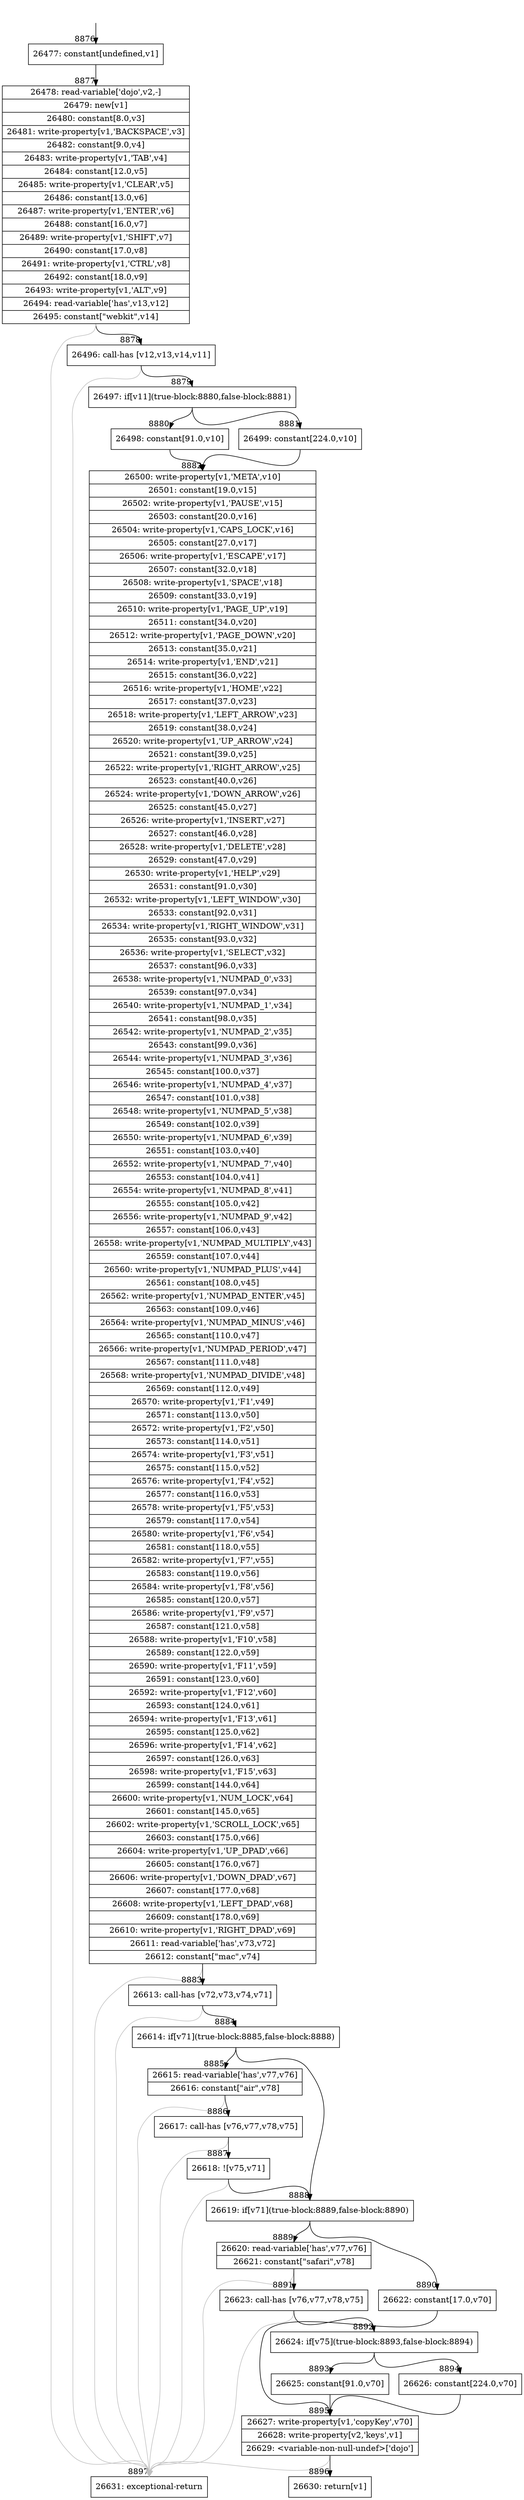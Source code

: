 digraph {
rankdir="TD"
BB_entry599[shape=none,label=""];
BB_entry599 -> BB8876 [tailport=s, headport=n, headlabel="    8876"]
BB8876 [shape=record label="{26477: constant[undefined,v1]}" ] 
BB8876 -> BB8877 [tailport=s, headport=n, headlabel="      8877"]
BB8877 [shape=record label="{26478: read-variable['dojo',v2,-]|26479: new[v1]|26480: constant[8.0,v3]|26481: write-property[v1,'BACKSPACE',v3]|26482: constant[9.0,v4]|26483: write-property[v1,'TAB',v4]|26484: constant[12.0,v5]|26485: write-property[v1,'CLEAR',v5]|26486: constant[13.0,v6]|26487: write-property[v1,'ENTER',v6]|26488: constant[16.0,v7]|26489: write-property[v1,'SHIFT',v7]|26490: constant[17.0,v8]|26491: write-property[v1,'CTRL',v8]|26492: constant[18.0,v9]|26493: write-property[v1,'ALT',v9]|26494: read-variable['has',v13,v12]|26495: constant[\"webkit\",v14]}" ] 
BB8877 -> BB8878 [tailport=s, headport=n, headlabel="      8878"]
BB8877 -> BB8897 [tailport=s, headport=n, color=gray, headlabel="      8897"]
BB8878 [shape=record label="{26496: call-has [v12,v13,v14,v11]}" ] 
BB8878 -> BB8879 [tailport=s, headport=n, headlabel="      8879"]
BB8878 -> BB8897 [tailport=s, headport=n, color=gray]
BB8879 [shape=record label="{26497: if[v11](true-block:8880,false-block:8881)}" ] 
BB8879 -> BB8880 [tailport=s, headport=n, headlabel="      8880"]
BB8879 -> BB8881 [tailport=s, headport=n, headlabel="      8881"]
BB8880 [shape=record label="{26498: constant[91.0,v10]}" ] 
BB8880 -> BB8882 [tailport=s, headport=n, headlabel="      8882"]
BB8881 [shape=record label="{26499: constant[224.0,v10]}" ] 
BB8881 -> BB8882 [tailport=s, headport=n]
BB8882 [shape=record label="{26500: write-property[v1,'META',v10]|26501: constant[19.0,v15]|26502: write-property[v1,'PAUSE',v15]|26503: constant[20.0,v16]|26504: write-property[v1,'CAPS_LOCK',v16]|26505: constant[27.0,v17]|26506: write-property[v1,'ESCAPE',v17]|26507: constant[32.0,v18]|26508: write-property[v1,'SPACE',v18]|26509: constant[33.0,v19]|26510: write-property[v1,'PAGE_UP',v19]|26511: constant[34.0,v20]|26512: write-property[v1,'PAGE_DOWN',v20]|26513: constant[35.0,v21]|26514: write-property[v1,'END',v21]|26515: constant[36.0,v22]|26516: write-property[v1,'HOME',v22]|26517: constant[37.0,v23]|26518: write-property[v1,'LEFT_ARROW',v23]|26519: constant[38.0,v24]|26520: write-property[v1,'UP_ARROW',v24]|26521: constant[39.0,v25]|26522: write-property[v1,'RIGHT_ARROW',v25]|26523: constant[40.0,v26]|26524: write-property[v1,'DOWN_ARROW',v26]|26525: constant[45.0,v27]|26526: write-property[v1,'INSERT',v27]|26527: constant[46.0,v28]|26528: write-property[v1,'DELETE',v28]|26529: constant[47.0,v29]|26530: write-property[v1,'HELP',v29]|26531: constant[91.0,v30]|26532: write-property[v1,'LEFT_WINDOW',v30]|26533: constant[92.0,v31]|26534: write-property[v1,'RIGHT_WINDOW',v31]|26535: constant[93.0,v32]|26536: write-property[v1,'SELECT',v32]|26537: constant[96.0,v33]|26538: write-property[v1,'NUMPAD_0',v33]|26539: constant[97.0,v34]|26540: write-property[v1,'NUMPAD_1',v34]|26541: constant[98.0,v35]|26542: write-property[v1,'NUMPAD_2',v35]|26543: constant[99.0,v36]|26544: write-property[v1,'NUMPAD_3',v36]|26545: constant[100.0,v37]|26546: write-property[v1,'NUMPAD_4',v37]|26547: constant[101.0,v38]|26548: write-property[v1,'NUMPAD_5',v38]|26549: constant[102.0,v39]|26550: write-property[v1,'NUMPAD_6',v39]|26551: constant[103.0,v40]|26552: write-property[v1,'NUMPAD_7',v40]|26553: constant[104.0,v41]|26554: write-property[v1,'NUMPAD_8',v41]|26555: constant[105.0,v42]|26556: write-property[v1,'NUMPAD_9',v42]|26557: constant[106.0,v43]|26558: write-property[v1,'NUMPAD_MULTIPLY',v43]|26559: constant[107.0,v44]|26560: write-property[v1,'NUMPAD_PLUS',v44]|26561: constant[108.0,v45]|26562: write-property[v1,'NUMPAD_ENTER',v45]|26563: constant[109.0,v46]|26564: write-property[v1,'NUMPAD_MINUS',v46]|26565: constant[110.0,v47]|26566: write-property[v1,'NUMPAD_PERIOD',v47]|26567: constant[111.0,v48]|26568: write-property[v1,'NUMPAD_DIVIDE',v48]|26569: constant[112.0,v49]|26570: write-property[v1,'F1',v49]|26571: constant[113.0,v50]|26572: write-property[v1,'F2',v50]|26573: constant[114.0,v51]|26574: write-property[v1,'F3',v51]|26575: constant[115.0,v52]|26576: write-property[v1,'F4',v52]|26577: constant[116.0,v53]|26578: write-property[v1,'F5',v53]|26579: constant[117.0,v54]|26580: write-property[v1,'F6',v54]|26581: constant[118.0,v55]|26582: write-property[v1,'F7',v55]|26583: constant[119.0,v56]|26584: write-property[v1,'F8',v56]|26585: constant[120.0,v57]|26586: write-property[v1,'F9',v57]|26587: constant[121.0,v58]|26588: write-property[v1,'F10',v58]|26589: constant[122.0,v59]|26590: write-property[v1,'F11',v59]|26591: constant[123.0,v60]|26592: write-property[v1,'F12',v60]|26593: constant[124.0,v61]|26594: write-property[v1,'F13',v61]|26595: constant[125.0,v62]|26596: write-property[v1,'F14',v62]|26597: constant[126.0,v63]|26598: write-property[v1,'F15',v63]|26599: constant[144.0,v64]|26600: write-property[v1,'NUM_LOCK',v64]|26601: constant[145.0,v65]|26602: write-property[v1,'SCROLL_LOCK',v65]|26603: constant[175.0,v66]|26604: write-property[v1,'UP_DPAD',v66]|26605: constant[176.0,v67]|26606: write-property[v1,'DOWN_DPAD',v67]|26607: constant[177.0,v68]|26608: write-property[v1,'LEFT_DPAD',v68]|26609: constant[178.0,v69]|26610: write-property[v1,'RIGHT_DPAD',v69]|26611: read-variable['has',v73,v72]|26612: constant[\"mac\",v74]}" ] 
BB8882 -> BB8883 [tailport=s, headport=n, headlabel="      8883"]
BB8882 -> BB8897 [tailport=s, headport=n, color=gray]
BB8883 [shape=record label="{26613: call-has [v72,v73,v74,v71]}" ] 
BB8883 -> BB8884 [tailport=s, headport=n, headlabel="      8884"]
BB8883 -> BB8897 [tailport=s, headport=n, color=gray]
BB8884 [shape=record label="{26614: if[v71](true-block:8885,false-block:8888)}" ] 
BB8884 -> BB8888 [tailport=s, headport=n, headlabel="      8888"]
BB8884 -> BB8885 [tailport=s, headport=n, headlabel="      8885"]
BB8885 [shape=record label="{26615: read-variable['has',v77,v76]|26616: constant[\"air\",v78]}" ] 
BB8885 -> BB8886 [tailport=s, headport=n, headlabel="      8886"]
BB8885 -> BB8897 [tailport=s, headport=n, color=gray]
BB8886 [shape=record label="{26617: call-has [v76,v77,v78,v75]}" ] 
BB8886 -> BB8887 [tailport=s, headport=n, headlabel="      8887"]
BB8886 -> BB8897 [tailport=s, headport=n, color=gray]
BB8887 [shape=record label="{26618: ![v75,v71]}" ] 
BB8887 -> BB8888 [tailport=s, headport=n]
BB8887 -> BB8897 [tailport=s, headport=n, color=gray]
BB8888 [shape=record label="{26619: if[v71](true-block:8889,false-block:8890)}" ] 
BB8888 -> BB8889 [tailport=s, headport=n, headlabel="      8889"]
BB8888 -> BB8890 [tailport=s, headport=n, headlabel="      8890"]
BB8889 [shape=record label="{26620: read-variable['has',v77,v76]|26621: constant[\"safari\",v78]}" ] 
BB8889 -> BB8891 [tailport=s, headport=n, headlabel="      8891"]
BB8889 -> BB8897 [tailport=s, headport=n, color=gray]
BB8890 [shape=record label="{26622: constant[17.0,v70]}" ] 
BB8890 -> BB8895 [tailport=s, headport=n, headlabel="      8895"]
BB8891 [shape=record label="{26623: call-has [v76,v77,v78,v75]}" ] 
BB8891 -> BB8892 [tailport=s, headport=n, headlabel="      8892"]
BB8891 -> BB8897 [tailport=s, headport=n, color=gray]
BB8892 [shape=record label="{26624: if[v75](true-block:8893,false-block:8894)}" ] 
BB8892 -> BB8893 [tailport=s, headport=n, headlabel="      8893"]
BB8892 -> BB8894 [tailport=s, headport=n, headlabel="      8894"]
BB8893 [shape=record label="{26625: constant[91.0,v70]}" ] 
BB8893 -> BB8895 [tailport=s, headport=n]
BB8894 [shape=record label="{26626: constant[224.0,v70]}" ] 
BB8894 -> BB8895 [tailport=s, headport=n]
BB8895 [shape=record label="{26627: write-property[v1,'copyKey',v70]|26628: write-property[v2,'keys',v1]|26629: \<variable-non-null-undef\>['dojo']}" ] 
BB8895 -> BB8896 [tailport=s, headport=n, headlabel="      8896"]
BB8895 -> BB8897 [tailport=s, headport=n, color=gray]
BB8896 [shape=record label="{26630: return[v1]}" ] 
BB8897 [shape=record label="{26631: exceptional-return}" ] 
//#$~ 12468
}
